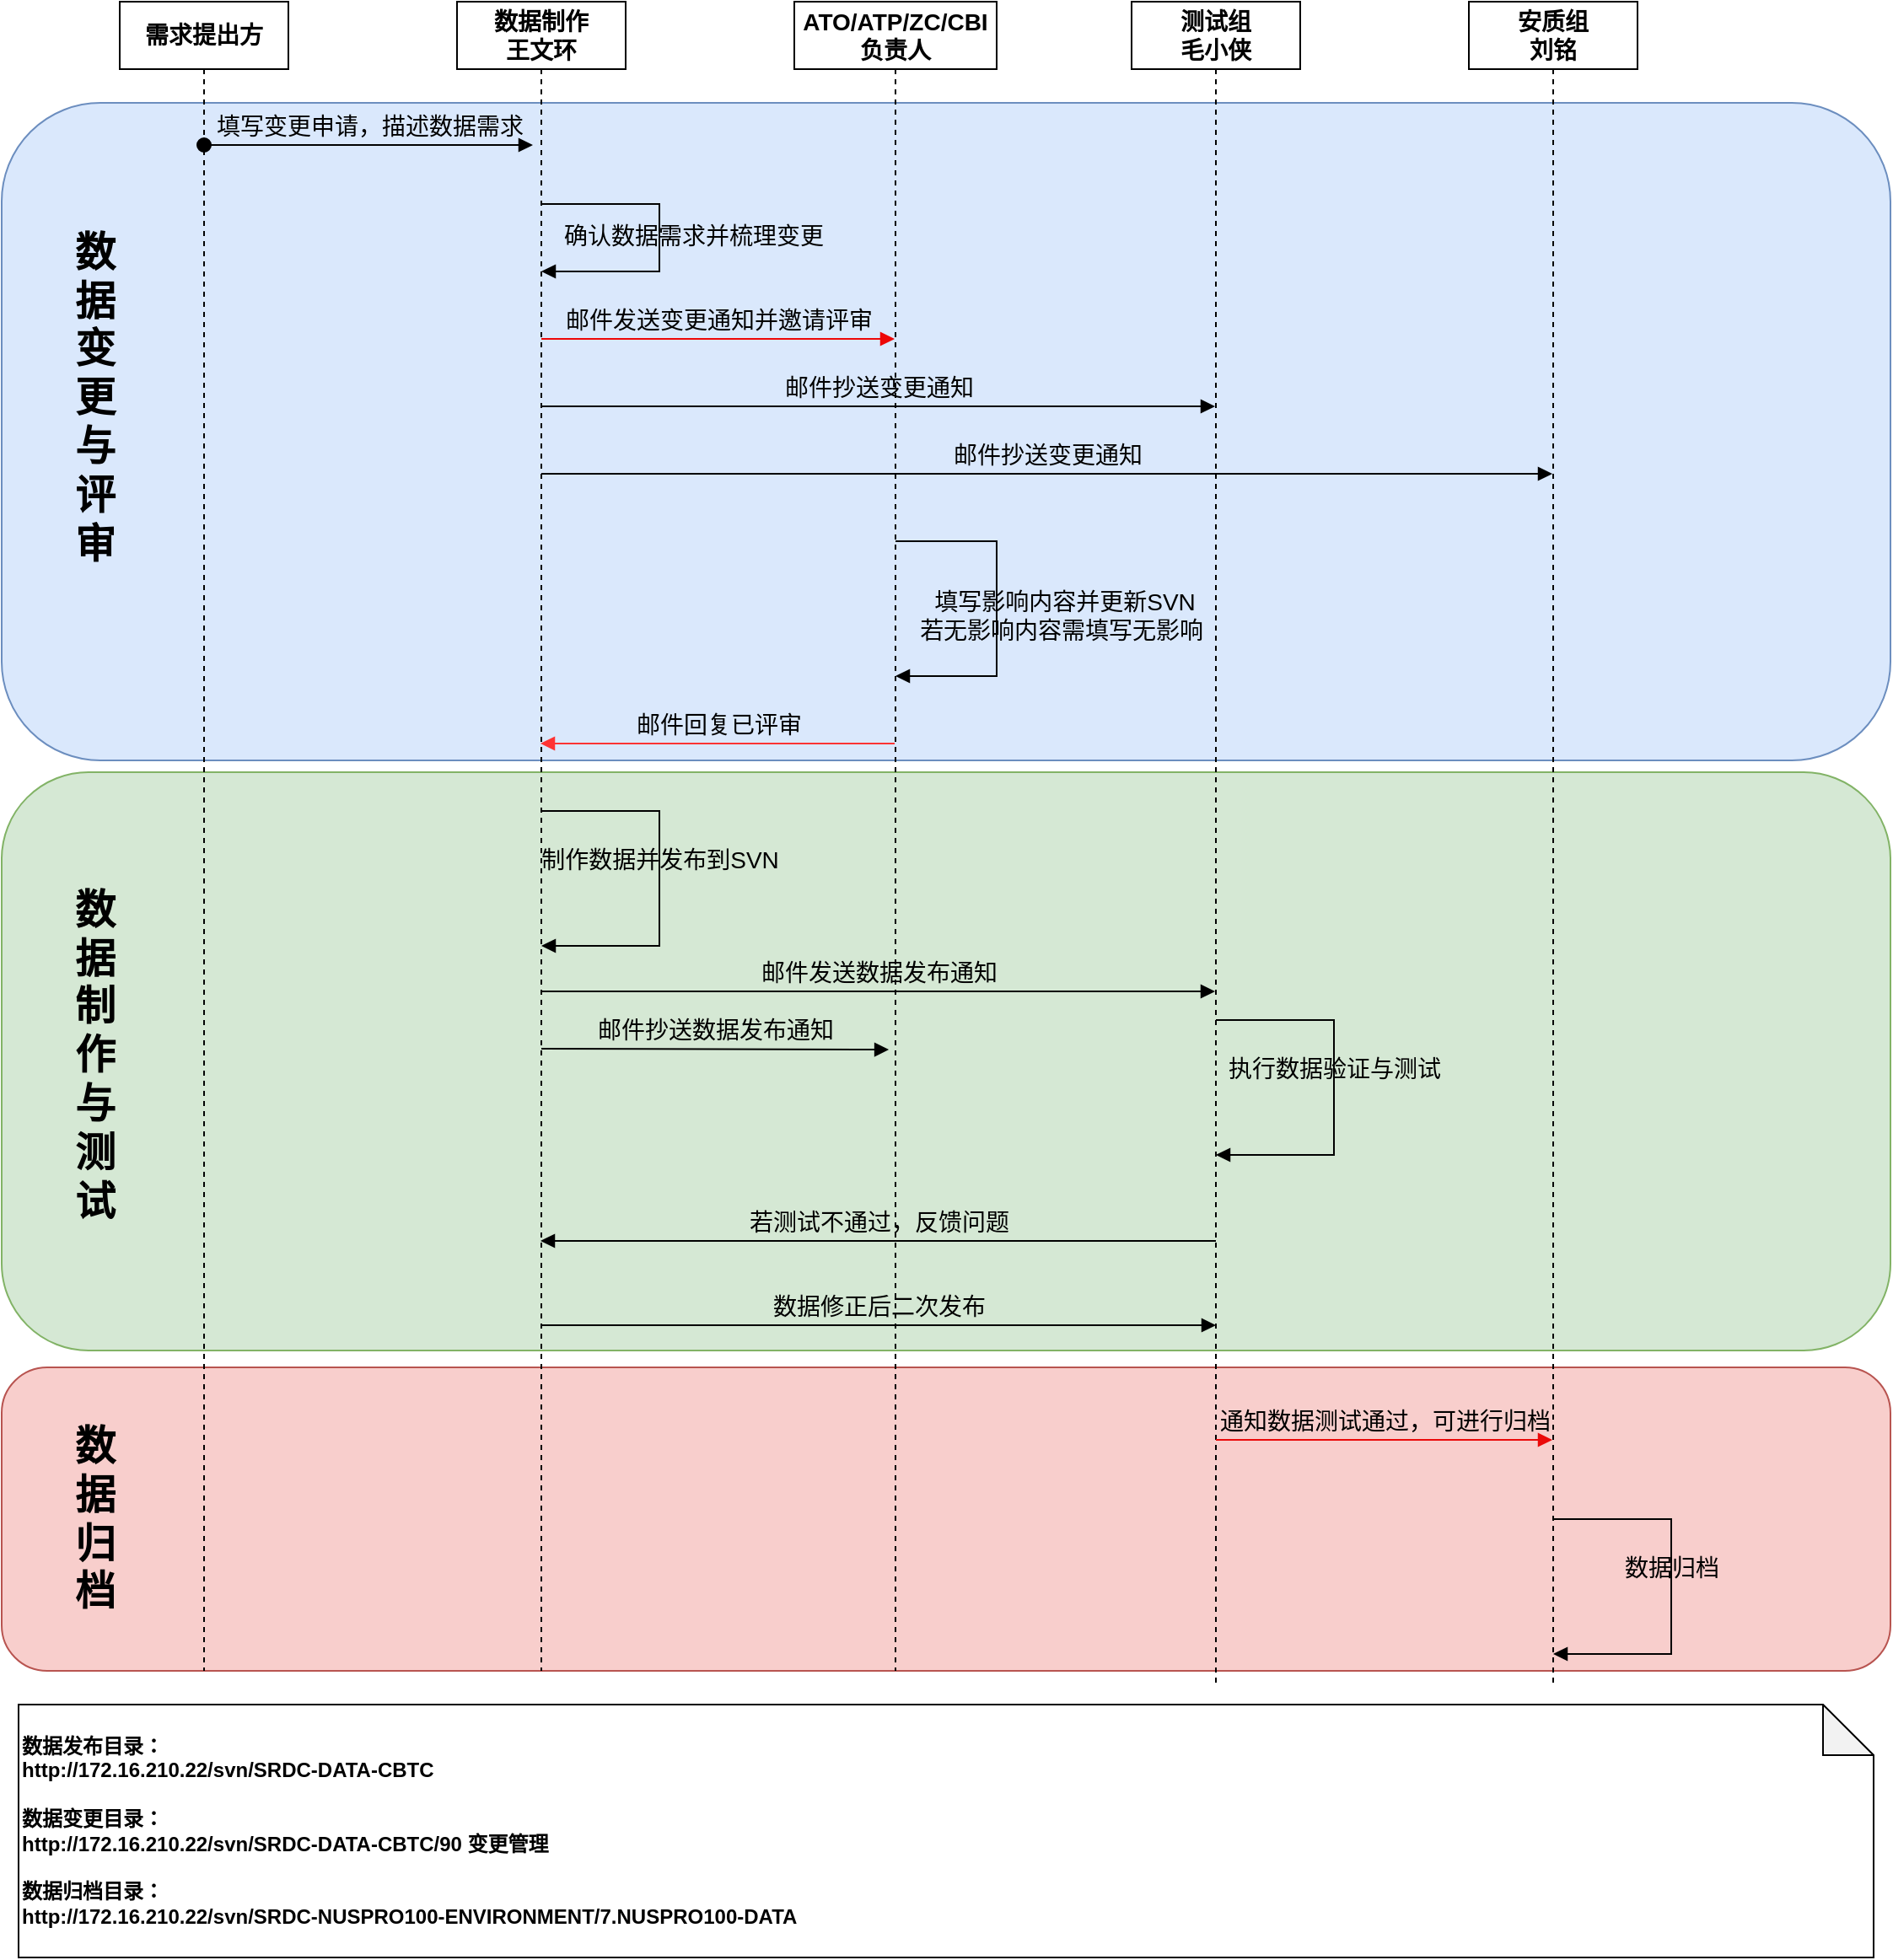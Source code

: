 <mxfile version="22.0.8" type="github">
  <diagram name="Page-1" id="9361dd3d-8414-5efd-6122-117bd74ce7a7">
    <mxGraphModel dx="1434" dy="1158" grid="1" gridSize="10" guides="1" tooltips="1" connect="1" arrows="1" fold="1" page="0" pageScale="1.5" pageWidth="826" pageHeight="1169" background="none" math="0" shadow="0">
      <root>
        <mxCell id="0" />
        <mxCell id="1" parent="0" />
        <mxCell id="GqUtMFxcOgFXmz0cksvn-129" value="&lt;h1&gt;&lt;br&gt;&lt;/h1&gt;" style="rounded=1;whiteSpace=wrap;html=1;fillColor=#f8cecc;fillStyle=auto;strokeColor=#b85450;align=left;labelBackgroundColor=none;" vertex="1" parent="1">
          <mxGeometry x="50" y="690" width="1120" height="180" as="geometry" />
        </mxCell>
        <mxCell id="GqUtMFxcOgFXmz0cksvn-126" value="&lt;h1&gt;&lt;br&gt;&lt;/h1&gt;" style="rounded=1;whiteSpace=wrap;html=1;fillColor=#d5e8d4;fillStyle=auto;strokeColor=#82b366;align=left;labelBackgroundColor=none;" vertex="1" parent="1">
          <mxGeometry x="50" y="337" width="1120" height="343" as="geometry" />
        </mxCell>
        <mxCell id="GqUtMFxcOgFXmz0cksvn-124" value="&lt;h1&gt;&lt;br&gt;&lt;/h1&gt;" style="rounded=1;whiteSpace=wrap;html=1;fillColor=#dae8fc;fillStyle=auto;strokeColor=#6c8ebf;align=left;labelBackgroundColor=none;" vertex="1" parent="1">
          <mxGeometry x="50" y="-60" width="1120" height="390" as="geometry" />
        </mxCell>
        <mxCell id="GqUtMFxcOgFXmz0cksvn-89" value="&lt;b&gt;需求提出方&lt;/b&gt;" style="shape=umlLifeline;perimeter=lifelinePerimeter;whiteSpace=wrap;html=1;container=1;dropTarget=0;collapsible=0;recursiveResize=0;outlineConnect=0;portConstraint=eastwest;newEdgeStyle={&quot;curved&quot;:0,&quot;rounded&quot;:0};fontSize=14;labelBackgroundColor=none;" vertex="1" parent="1">
          <mxGeometry x="120" y="-120" width="100" height="990" as="geometry" />
        </mxCell>
        <mxCell id="GqUtMFxcOgFXmz0cksvn-90" value="&lt;b&gt;数据制作&lt;br style=&quot;font-size: 14px;&quot;&gt;王文环&lt;/b&gt;" style="shape=umlLifeline;perimeter=lifelinePerimeter;whiteSpace=wrap;html=1;container=1;dropTarget=0;collapsible=0;recursiveResize=0;outlineConnect=0;portConstraint=eastwest;newEdgeStyle={&quot;curved&quot;:0,&quot;rounded&quot;:0};fontSize=14;labelBackgroundColor=none;" vertex="1" parent="1">
          <mxGeometry x="320" y="-120" width="100" height="990" as="geometry" />
        </mxCell>
        <mxCell id="GqUtMFxcOgFXmz0cksvn-99" value="填写变更申请，描述数据需求" style="html=1;verticalAlign=bottom;startArrow=oval;endArrow=block;startSize=8;curved=0;rounded=0;entryX=0;entryY=0;entryDx=0;entryDy=5;fontSize=14;labelBackgroundColor=none;" edge="1" parent="1">
          <mxGeometry relative="1" as="geometry">
            <mxPoint x="170" y="-35" as="sourcePoint" />
            <mxPoint x="365" y="-35" as="targetPoint" />
          </mxGeometry>
        </mxCell>
        <mxCell id="GqUtMFxcOgFXmz0cksvn-103" value="" style="edgeStyle=segmentEdgeStyle;endArrow=classic;html=1;curved=0;rounded=0;endSize=8;startSize=8;fontSize=14;labelBackgroundColor=none;" edge="1" parent="1" target="GqUtMFxcOgFXmz0cksvn-90">
          <mxGeometry width="50" height="50" relative="1" as="geometry">
            <mxPoint x="369.5" y="-10" as="sourcePoint" />
            <mxPoint x="369.5" y="10" as="targetPoint" />
          </mxGeometry>
        </mxCell>
        <mxCell id="GqUtMFxcOgFXmz0cksvn-104" value="确认数据需求并梳理变更" style="html=1;verticalAlign=bottom;endArrow=block;curved=0;rounded=0;fontSize=14;labelBackgroundColor=none;" edge="1" parent="1" target="GqUtMFxcOgFXmz0cksvn-90">
          <mxGeometry x="0.108" y="20" width="80" relative="1" as="geometry">
            <mxPoint x="370" as="sourcePoint" />
            <mxPoint x="440" y="80" as="targetPoint" />
            <Array as="points">
              <mxPoint x="440" />
              <mxPoint x="440" y="40" />
            </Array>
            <mxPoint as="offset" />
          </mxGeometry>
        </mxCell>
        <mxCell id="GqUtMFxcOgFXmz0cksvn-105" value="&lt;b&gt;ATO/ATP/ZC/CBI&lt;br style=&quot;font-size: 14px;&quot;&gt;负责人&lt;/b&gt;" style="shape=umlLifeline;perimeter=lifelinePerimeter;whiteSpace=wrap;html=1;container=1;dropTarget=0;collapsible=0;recursiveResize=0;outlineConnect=0;portConstraint=eastwest;newEdgeStyle={&quot;curved&quot;:0,&quot;rounded&quot;:0};fontSize=14;labelBackgroundColor=none;" vertex="1" parent="1">
          <mxGeometry x="520" y="-120" width="120" height="990" as="geometry" />
        </mxCell>
        <mxCell id="GqUtMFxcOgFXmz0cksvn-106" value="&lt;b&gt;测试组&lt;br style=&quot;font-size: 14px;&quot;&gt;毛小侠&lt;br&gt;&lt;/b&gt;" style="shape=umlLifeline;perimeter=lifelinePerimeter;whiteSpace=wrap;html=1;container=1;dropTarget=0;collapsible=0;recursiveResize=0;outlineConnect=0;portConstraint=eastwest;newEdgeStyle={&quot;curved&quot;:0,&quot;rounded&quot;:0};fontSize=14;labelBackgroundColor=none;" vertex="1" parent="1">
          <mxGeometry x="720" y="-120" width="100" height="1000" as="geometry" />
        </mxCell>
        <mxCell id="GqUtMFxcOgFXmz0cksvn-107" value="&lt;b&gt;安质组&lt;br style=&quot;font-size: 14px;&quot;&gt;刘铭&lt;br&gt;&lt;/b&gt;" style="shape=umlLifeline;perimeter=lifelinePerimeter;whiteSpace=wrap;html=1;container=1;dropTarget=0;collapsible=0;recursiveResize=0;outlineConnect=0;portConstraint=eastwest;newEdgeStyle={&quot;curved&quot;:0,&quot;rounded&quot;:0};fontSize=14;labelBackgroundColor=none;" vertex="1" parent="1">
          <mxGeometry x="920" y="-120" width="100" height="1000" as="geometry" />
        </mxCell>
        <mxCell id="GqUtMFxcOgFXmz0cksvn-108" value="邮件发送变更通知并邀请评审" style="html=1;verticalAlign=bottom;endArrow=block;curved=0;rounded=0;fontSize=14;labelBackgroundColor=none;strokeColor=#ed0707;" edge="1" parent="1" target="GqUtMFxcOgFXmz0cksvn-105">
          <mxGeometry x="0.003" width="80" relative="1" as="geometry">
            <mxPoint x="370" y="80" as="sourcePoint" />
            <mxPoint x="450" y="80" as="targetPoint" />
            <mxPoint as="offset" />
          </mxGeometry>
        </mxCell>
        <mxCell id="GqUtMFxcOgFXmz0cksvn-110" value="邮件抄送变更通知" style="html=1;verticalAlign=bottom;endArrow=block;curved=0;rounded=0;fontSize=14;labelBackgroundColor=none;" edge="1" parent="1" target="GqUtMFxcOgFXmz0cksvn-106">
          <mxGeometry width="80" relative="1" as="geometry">
            <mxPoint x="370" y="120" as="sourcePoint" />
            <mxPoint x="450" y="120" as="targetPoint" />
          </mxGeometry>
        </mxCell>
        <mxCell id="GqUtMFxcOgFXmz0cksvn-112" value="邮件抄送变更通知" style="html=1;verticalAlign=bottom;endArrow=block;curved=0;rounded=0;fontSize=14;labelBackgroundColor=none;" edge="1" parent="1" target="GqUtMFxcOgFXmz0cksvn-107">
          <mxGeometry width="80" relative="1" as="geometry">
            <mxPoint x="370" y="160" as="sourcePoint" />
            <mxPoint x="450" y="160" as="targetPoint" />
          </mxGeometry>
        </mxCell>
        <mxCell id="GqUtMFxcOgFXmz0cksvn-113" value="填写影响内容并更新SVN&lt;br style=&quot;font-size: 14px;&quot;&gt;若无影响内容需填写无影响&amp;nbsp;" style="html=1;verticalAlign=bottom;endArrow=block;curved=0;rounded=0;fontSize=14;labelBackgroundColor=none;" edge="1" parent="1" target="GqUtMFxcOgFXmz0cksvn-105">
          <mxGeometry x="0.235" y="40" width="80" relative="1" as="geometry">
            <mxPoint x="580" y="200" as="sourcePoint" />
            <mxPoint x="570" y="240" as="targetPoint" />
            <Array as="points">
              <mxPoint x="640" y="200" />
              <mxPoint x="640" y="280" />
            </Array>
            <mxPoint as="offset" />
          </mxGeometry>
        </mxCell>
        <mxCell id="GqUtMFxcOgFXmz0cksvn-114" value="邮件回复已评审" style="html=1;verticalAlign=bottom;endArrow=block;curved=0;rounded=0;fontSize=14;labelBackgroundColor=none;strokeColor=#FF3333;" edge="1" parent="1" source="GqUtMFxcOgFXmz0cksvn-105">
          <mxGeometry width="80" relative="1" as="geometry">
            <mxPoint x="569.5" y="320" as="sourcePoint" />
            <mxPoint x="369.5" y="320" as="targetPoint" />
          </mxGeometry>
        </mxCell>
        <mxCell id="GqUtMFxcOgFXmz0cksvn-115" value="制作数据并发布到SVN" style="html=1;verticalAlign=bottom;endArrow=block;curved=0;rounded=0;fontSize=14;labelBackgroundColor=none;" edge="1" parent="1">
          <mxGeometry width="80" relative="1" as="geometry">
            <mxPoint x="370" y="360" as="sourcePoint" />
            <mxPoint x="370" y="440" as="targetPoint" />
            <Array as="points">
              <mxPoint x="440" y="360" />
              <mxPoint x="440" y="440" />
            </Array>
            <mxPoint as="offset" />
          </mxGeometry>
        </mxCell>
        <mxCell id="GqUtMFxcOgFXmz0cksvn-116" value="邮件发送数据发布通知" style="html=1;verticalAlign=bottom;endArrow=block;curved=0;rounded=0;fontSize=14;labelBackgroundColor=none;" edge="1" parent="1">
          <mxGeometry x="0.001" width="80" relative="1" as="geometry">
            <mxPoint x="370" y="467" as="sourcePoint" />
            <mxPoint x="769.5" y="467" as="targetPoint" />
            <mxPoint as="offset" />
          </mxGeometry>
        </mxCell>
        <mxCell id="GqUtMFxcOgFXmz0cksvn-117" value="邮件抄送数据发布通知" style="html=1;verticalAlign=bottom;endArrow=block;curved=0;rounded=0;fontSize=14;entryX=0.467;entryY=0.647;entryDx=0;entryDy=0;entryPerimeter=0;labelBackgroundColor=none;" edge="1" parent="1">
          <mxGeometry x="0.003" width="80" relative="1" as="geometry">
            <mxPoint x="370" y="501" as="sourcePoint" />
            <mxPoint x="576.04" y="501.53" as="targetPoint" />
            <mxPoint as="offset" />
          </mxGeometry>
        </mxCell>
        <mxCell id="GqUtMFxcOgFXmz0cksvn-118" value="执行数据验证与测试" style="html=1;verticalAlign=bottom;endArrow=block;curved=0;rounded=0;fontSize=14;labelBackgroundColor=none;" edge="1" parent="1">
          <mxGeometry width="80" relative="1" as="geometry">
            <mxPoint x="770" y="484" as="sourcePoint" />
            <mxPoint x="770" y="564" as="targetPoint" />
            <Array as="points">
              <mxPoint x="840" y="484" />
              <mxPoint x="840" y="564" />
            </Array>
            <mxPoint as="offset" />
          </mxGeometry>
        </mxCell>
        <mxCell id="GqUtMFxcOgFXmz0cksvn-119" value="若测试不通过，反馈问题" style="html=1;verticalAlign=bottom;endArrow=block;curved=0;rounded=0;fontSize=14;labelBackgroundColor=none;" edge="1" parent="1">
          <mxGeometry width="80" relative="1" as="geometry">
            <mxPoint x="770" y="615" as="sourcePoint" />
            <mxPoint x="369.5" y="615" as="targetPoint" />
          </mxGeometry>
        </mxCell>
        <mxCell id="GqUtMFxcOgFXmz0cksvn-120" value="数据修正后二次发布" style="html=1;verticalAlign=bottom;endArrow=block;curved=0;rounded=0;fontSize=14;labelBackgroundColor=none;" edge="1" parent="1">
          <mxGeometry x="0.001" width="80" relative="1" as="geometry">
            <mxPoint x="370" y="665" as="sourcePoint" />
            <mxPoint x="770" y="665" as="targetPoint" />
            <mxPoint as="offset" />
          </mxGeometry>
        </mxCell>
        <mxCell id="GqUtMFxcOgFXmz0cksvn-122" value="通知数据测试通过，可进行归档" style="html=1;verticalAlign=bottom;endArrow=block;curved=0;rounded=0;fontSize=14;labelBackgroundColor=none;strokeColor=#eb0a0a;" edge="1" parent="1">
          <mxGeometry width="80" relative="1" as="geometry">
            <mxPoint x="770" y="733" as="sourcePoint" />
            <mxPoint x="969.5" y="733" as="targetPoint" />
          </mxGeometry>
        </mxCell>
        <mxCell id="GqUtMFxcOgFXmz0cksvn-123" value="数据归档" style="html=1;verticalAlign=bottom;endArrow=block;curved=0;rounded=0;fontSize=14;labelBackgroundColor=none;" edge="1" parent="1">
          <mxGeometry width="80" relative="1" as="geometry">
            <mxPoint x="970" y="780" as="sourcePoint" />
            <mxPoint x="970" y="860" as="targetPoint" />
            <Array as="points">
              <mxPoint x="1040" y="780" />
              <mxPoint x="1040" y="860" />
            </Array>
            <mxPoint as="offset" />
          </mxGeometry>
        </mxCell>
        <mxCell id="GqUtMFxcOgFXmz0cksvn-125" value="数&lt;br&gt;据&lt;br&gt;变&lt;br&gt;更&lt;br&gt;与&lt;br&gt;评&lt;br&gt;审" style="text;strokeColor=none;fillColor=none;html=1;fontSize=24;fontStyle=1;verticalAlign=middle;align=center;labelBackgroundColor=none;" vertex="1" parent="1">
          <mxGeometry x="70" y="60" width="70" height="110" as="geometry" />
        </mxCell>
        <mxCell id="GqUtMFxcOgFXmz0cksvn-128" value="数&lt;br&gt;据&lt;br&gt;制&lt;br&gt;作&lt;br&gt;与&lt;br&gt;测&lt;br&gt;试" style="text;strokeColor=none;fillColor=none;html=1;fontSize=24;fontStyle=1;verticalAlign=middle;align=center;labelBackgroundColor=none;" vertex="1" parent="1">
          <mxGeometry x="70" y="450" width="70" height="110" as="geometry" />
        </mxCell>
        <mxCell id="GqUtMFxcOgFXmz0cksvn-130" value="数&lt;br&gt;据&lt;br&gt;归&lt;br&gt;档" style="text;strokeColor=none;fillColor=none;html=1;fontSize=24;fontStyle=1;verticalAlign=middle;align=center;labelBackgroundColor=none;" vertex="1" parent="1">
          <mxGeometry x="70" y="725" width="70" height="110" as="geometry" />
        </mxCell>
        <mxCell id="GqUtMFxcOgFXmz0cksvn-131" value="&lt;b&gt;数据发布目录：&lt;br&gt;http://172.16.210.22/svn/SRDC-DATA-CBTC&lt;br&gt;&lt;/b&gt;&lt;br&gt;&lt;b&gt;数据变更目录：&lt;/b&gt;&lt;br&gt;&lt;b&gt;http://172.16.210.22/svn/SRDC-DATA-CBTC/90 变更管理&lt;br&gt;&lt;/b&gt;&lt;br&gt;&lt;b&gt;数据归档目录：&lt;/b&gt;&lt;br&gt;&lt;b&gt;http://172.16.210.22/svn/SRDC-NUSPRO100-ENVIRONMENT/7.NUSPRO100-DATA&lt;/b&gt;" style="shape=note;whiteSpace=wrap;html=1;backgroundOutline=1;darkOpacity=0.05;align=left;" vertex="1" parent="1">
          <mxGeometry x="60" y="890" width="1100" height="150" as="geometry" />
        </mxCell>
      </root>
    </mxGraphModel>
  </diagram>
</mxfile>
